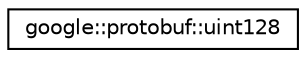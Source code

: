 digraph "类继承关系图"
{
 // LATEX_PDF_SIZE
  edge [fontname="Helvetica",fontsize="10",labelfontname="Helvetica",labelfontsize="10"];
  node [fontname="Helvetica",fontsize="10",shape=record];
  rankdir="LR";
  Node0 [label="google::protobuf::uint128",height=0.2,width=0.4,color="black", fillcolor="white", style="filled",URL="$classgoogle_1_1protobuf_1_1uint128.html",tooltip=" "];
}
